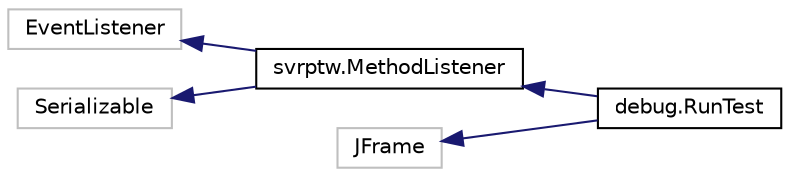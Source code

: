 digraph "Graphical Class Hierarchy"
{
  edge [fontname="Helvetica",fontsize="10",labelfontname="Helvetica",labelfontsize="10"];
  node [fontname="Helvetica",fontsize="10",shape=record];
  rankdir="LR";
  Node1 [label="EventListener",height=0.2,width=0.4,color="grey75", fillcolor="white", style="filled"];
  Node1 -> Node2 [dir="back",color="midnightblue",fontsize="10",style="solid",fontname="Helvetica"];
  Node2 [label="svrptw.MethodListener",height=0.2,width=0.4,color="black", fillcolor="white", style="filled",URL="$interfacesvrptw_1_1_method_listener.html"];
  Node2 -> Node3 [dir="back",color="midnightblue",fontsize="10",style="solid",fontname="Helvetica"];
  Node3 [label="debug.RunTest",height=0.2,width=0.4,color="black", fillcolor="white", style="filled",URL="$classdebug_1_1_run_test.html"];
  Node4 [label="JFrame",height=0.2,width=0.4,color="grey75", fillcolor="white", style="filled"];
  Node4 -> Node3 [dir="back",color="midnightblue",fontsize="10",style="solid",fontname="Helvetica"];
  Node5 [label="Serializable",height=0.2,width=0.4,color="grey75", fillcolor="white", style="filled"];
  Node5 -> Node2 [dir="back",color="midnightblue",fontsize="10",style="solid",fontname="Helvetica"];
}

